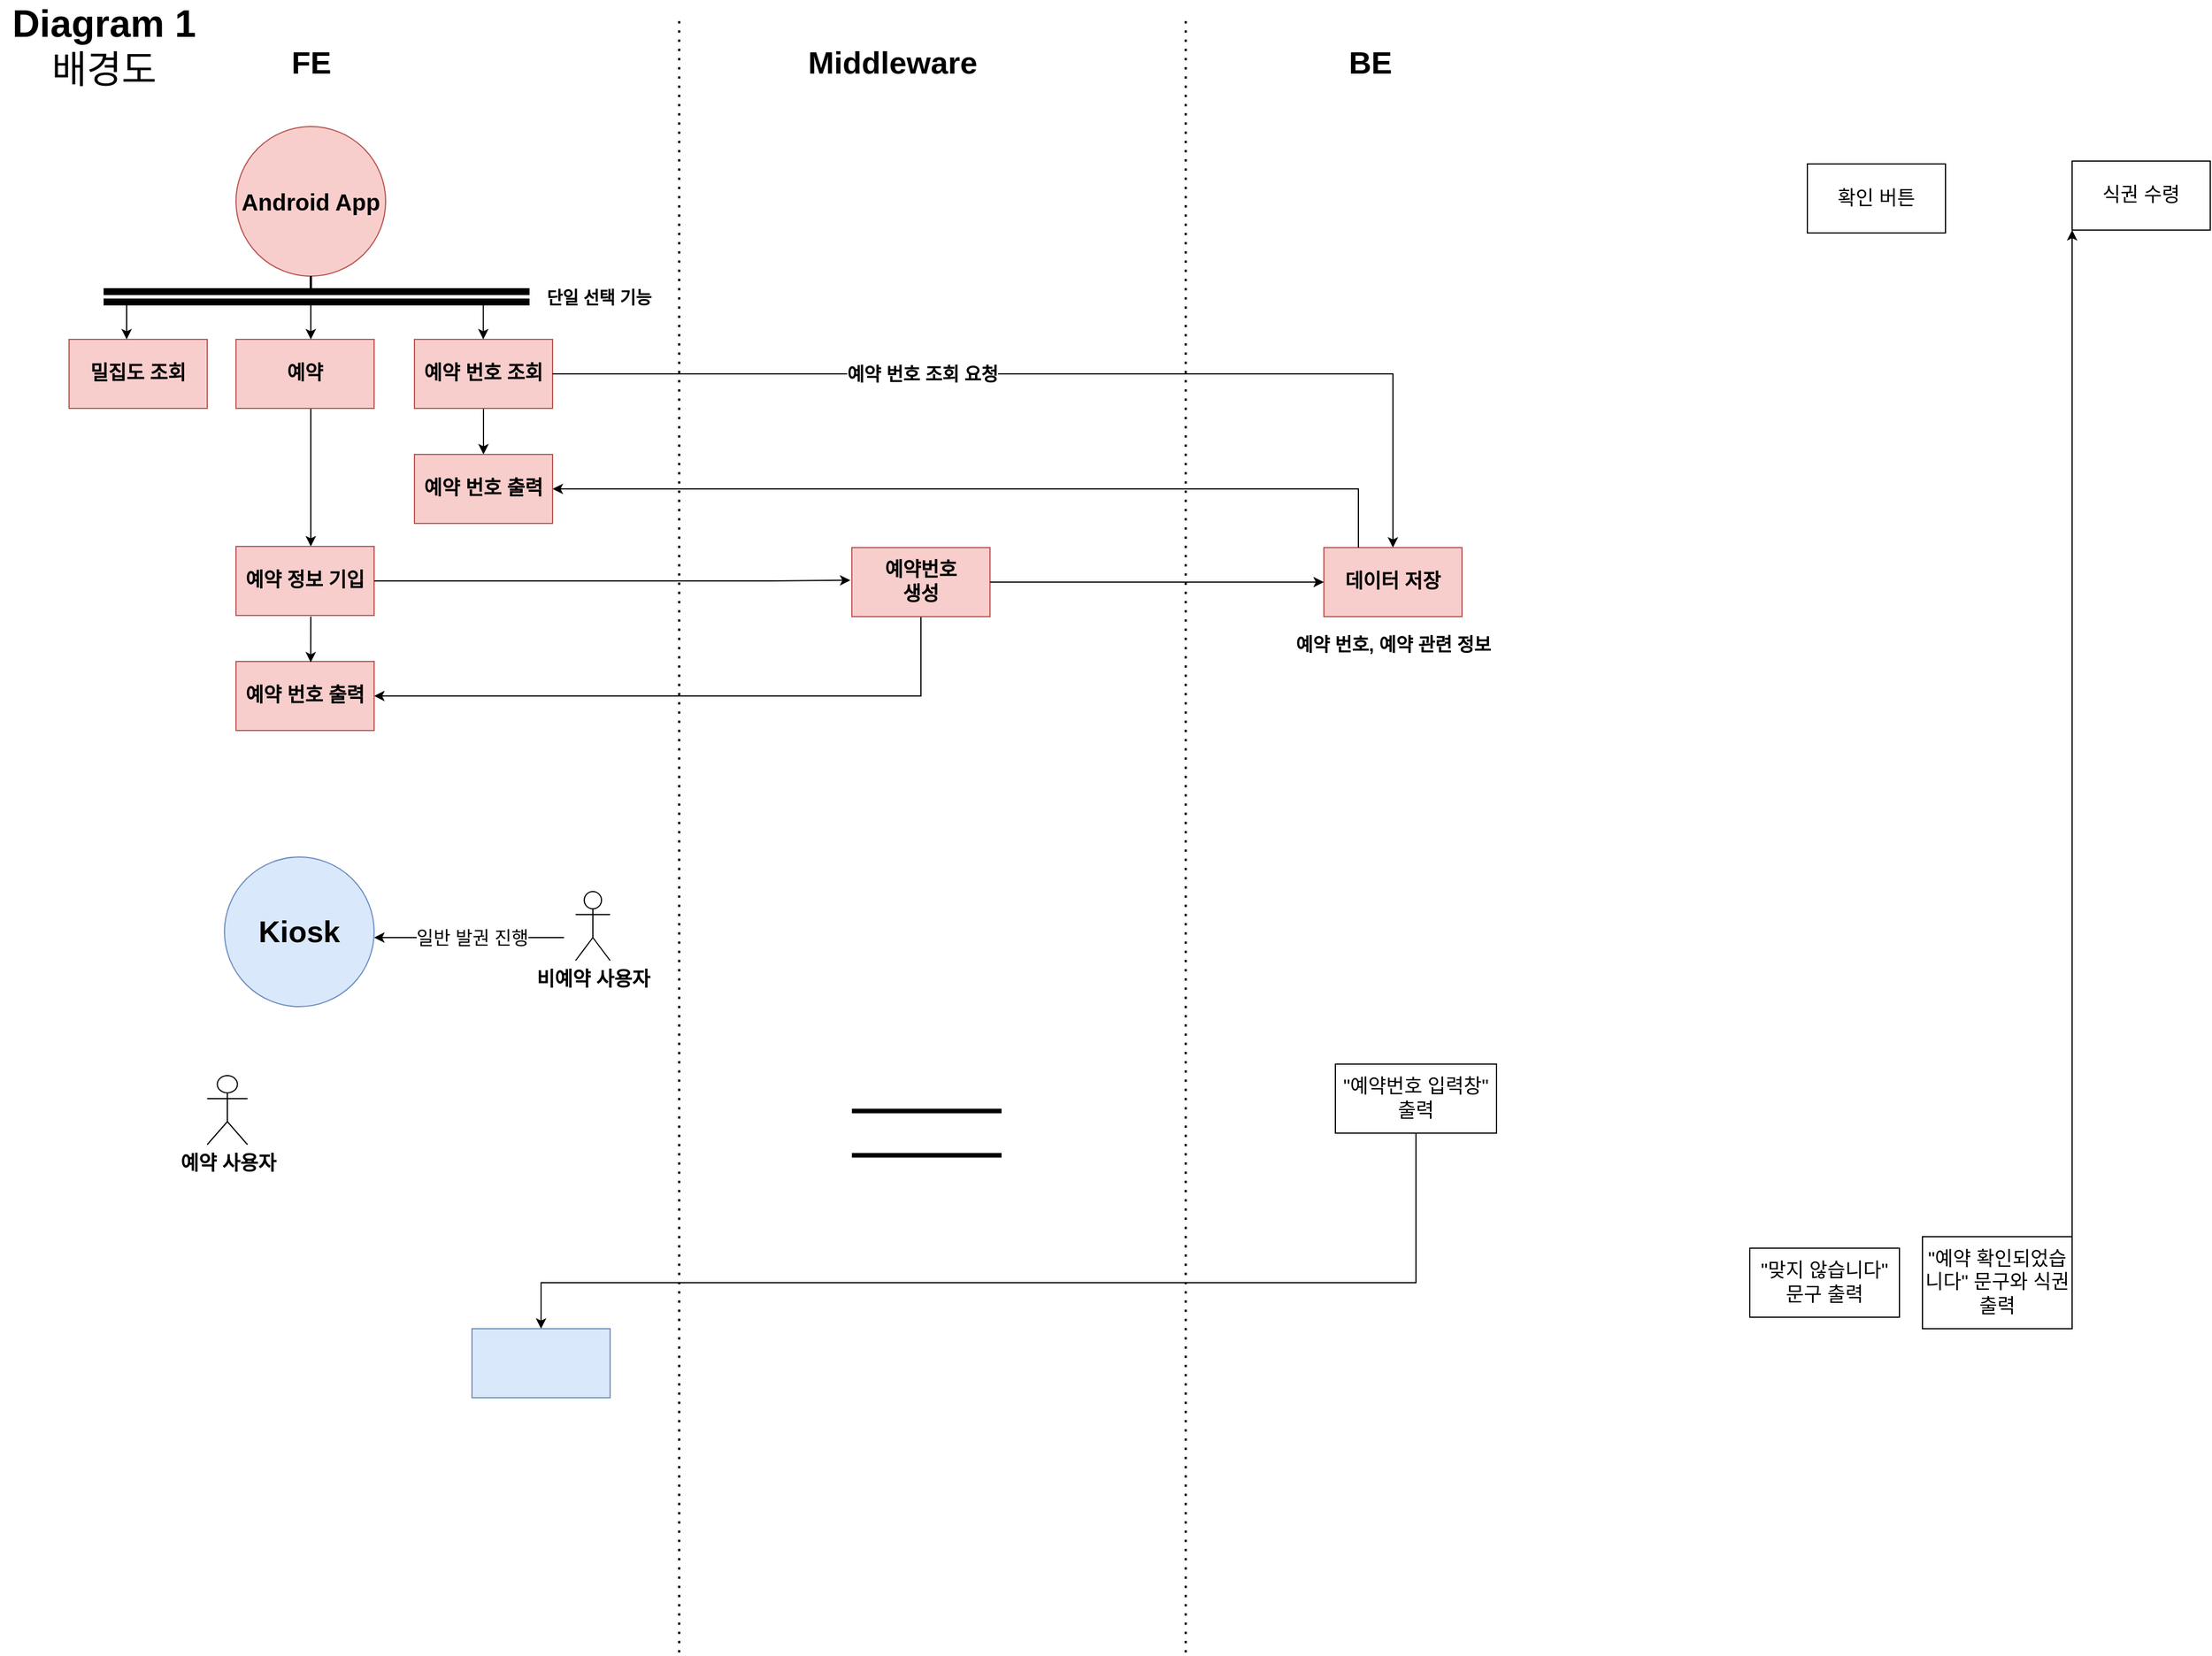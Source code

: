 <mxfile version="17.4.2" type="github"><diagram id="_oOT7E-q7vtRDTMMootX" name="Page-1"><mxGraphModel dx="9000" dy="5080" grid="1" gridSize="10" guides="1" tooltips="1" connect="1" arrows="1" fold="1" page="1" pageScale="1" pageWidth="1100" pageHeight="850" background="none" math="0" shadow="0"><root><mxCell id="0"/><mxCell id="1" parent="0"/><mxCell id="WD3ALiDRtXTudYih0hBq-5" value="&lt;b&gt;&lt;font style=&quot;font-size: 27px&quot;&gt;FE&lt;/font&gt;&lt;/b&gt;" style="text;html=1;align=center;verticalAlign=middle;resizable=0;points=[];autosize=1;strokeColor=none;fillColor=none;fontSize=13;" parent="1" vertex="1"><mxGeometry x="255" y="75" width="50" height="30" as="geometry"/></mxCell><mxCell id="WD3ALiDRtXTudYih0hBq-6" value="&lt;b&gt;&lt;font style=&quot;font-size: 27px&quot;&gt;Middleware&lt;/font&gt;&lt;/b&gt;" style="text;html=1;align=center;verticalAlign=middle;resizable=0;points=[];autosize=1;strokeColor=none;fillColor=none;fontSize=13;" parent="1" vertex="1"><mxGeometry x="705" y="75" width="160" height="30" as="geometry"/></mxCell><mxCell id="WD3ALiDRtXTudYih0hBq-8" value="&lt;font style=&quot;font-size: 33px&quot;&gt;&lt;b&gt;Diagram 1&lt;/b&gt;&lt;br&gt;배경도&lt;br&gt;&lt;/font&gt;" style="text;html=1;align=center;verticalAlign=middle;resizable=0;points=[];autosize=1;strokeColor=none;fillColor=none;fontSize=13;" parent="1" vertex="1"><mxGeometry x="10" y="50" width="180" height="50" as="geometry"/></mxCell><mxCell id="F8nuYtDUGBIG6I0Ywhw5-11" value="" style="edgeStyle=orthogonalEdgeStyle;rounded=0;orthogonalLoop=1;jettySize=auto;html=1;fontSize=18;strokeWidth=1;" edge="1" parent="1" source="WD3ALiDRtXTudYih0hBq-17" target="F8nuYtDUGBIG6I0Ywhw5-10"><mxGeometry relative="1" as="geometry"><Array as="points"><mxPoint x="280" y="420"/><mxPoint x="280" y="420"/></Array></mxGeometry></mxCell><mxCell id="WD3ALiDRtXTudYih0hBq-17" value="&lt;b&gt;예약&lt;/b&gt;" style="rounded=0;whiteSpace=wrap;html=1;fontSize=17;fillColor=#f8cecc;strokeColor=#b85450;" parent="1" vertex="1"><mxGeometry x="215" y="330" width="120" height="60" as="geometry"/></mxCell><mxCell id="WD3ALiDRtXTudYih0hBq-18" value="&lt;b&gt;데이터 저장&lt;/b&gt;" style="rounded=0;whiteSpace=wrap;html=1;fontSize=17;fillColor=#f8cecc;strokeColor=#b85450;" parent="1" vertex="1"><mxGeometry x="1160" y="511" width="120" height="60" as="geometry"/></mxCell><mxCell id="F8nuYtDUGBIG6I0Ywhw5-35" value="" style="edgeStyle=orthogonalEdgeStyle;rounded=0;orthogonalLoop=1;jettySize=auto;html=1;fontSize=16;strokeWidth=1;" edge="1" parent="1" source="WD3ALiDRtXTudYih0hBq-21" target="F8nuYtDUGBIG6I0Ywhw5-34"><mxGeometry relative="1" as="geometry"><Array as="points"><mxPoint x="810" y="640"/></Array></mxGeometry></mxCell><mxCell id="WD3ALiDRtXTudYih0hBq-21" value="&lt;b&gt;예약번호&lt;br&gt;생성&lt;/b&gt;" style="rounded=0;whiteSpace=wrap;html=1;fontSize=17;fillColor=#f8cecc;strokeColor=#b85450;" parent="1" vertex="1"><mxGeometry x="750" y="511" width="120" height="60" as="geometry"/></mxCell><mxCell id="WD3ALiDRtXTudYih0hBq-29" value="&lt;b&gt;&lt;font style=&quot;font-size: 27px&quot;&gt;BE&lt;/font&gt;&lt;/b&gt;" style="text;html=1;align=center;verticalAlign=middle;resizable=0;points=[];autosize=1;strokeColor=none;fillColor=none;fontSize=13;" parent="1" vertex="1"><mxGeometry x="1175" y="75" width="50" height="30" as="geometry"/></mxCell><mxCell id="WD3ALiDRtXTudYih0hBq-30" value="&quot;예약번호 입력창&quot; 출력" style="rounded=0;whiteSpace=wrap;html=1;fontSize=17;" parent="1" vertex="1"><mxGeometry x="1170" y="960" width="140" height="60" as="geometry"/></mxCell><mxCell id="F8nuYtDUGBIG6I0Ywhw5-45" value="" style="edgeStyle=orthogonalEdgeStyle;rounded=0;orthogonalLoop=1;jettySize=auto;html=1;fontSize=20;strokeWidth=1;exitX=0.5;exitY=1;exitDx=0;exitDy=0;" edge="1" parent="1" source="WD3ALiDRtXTudYih0hBq-30" target="F8nuYtDUGBIG6I0Ywhw5-44"><mxGeometry relative="1" as="geometry"><mxPoint x="1350" y="1030" as="sourcePoint"/><Array as="points"><mxPoint x="1240" y="1150"/></Array></mxGeometry></mxCell><mxCell id="WD3ALiDRtXTudYih0hBq-34" value="확인 버튼" style="rounded=0;whiteSpace=wrap;html=1;fontSize=17;" parent="1" vertex="1"><mxGeometry x="1580" y="177.5" width="120" height="60" as="geometry"/></mxCell><mxCell id="WD3ALiDRtXTudYih0hBq-37" value="&quot;예약 확인되었습니다&quot; 문구와 식권 출력" style="rounded=0;whiteSpace=wrap;html=1;fontSize=17;" parent="1" vertex="1"><mxGeometry x="1680" y="1110" width="130" height="80" as="geometry"/></mxCell><mxCell id="WD3ALiDRtXTudYih0hBq-38" value="&quot;맞지 않습니다&quot; 문구 출력" style="rounded=0;whiteSpace=wrap;html=1;fontSize=17;" parent="1" vertex="1"><mxGeometry x="1530" y="1120" width="130" height="60" as="geometry"/></mxCell><mxCell id="WD3ALiDRtXTudYih0hBq-45" value="식권 수령" style="rounded=0;whiteSpace=wrap;html=1;fontSize=17;" parent="1" vertex="1"><mxGeometry x="1810" y="175" width="120" height="60" as="geometry"/></mxCell><mxCell id="WD3ALiDRtXTudYih0hBq-46" value="" style="endArrow=classic;html=1;rounded=0;fontSize=17;exitX=1;exitY=0;exitDx=0;exitDy=0;entryX=0;entryY=1;entryDx=0;entryDy=0;" parent="1" source="WD3ALiDRtXTudYih0hBq-37" target="WD3ALiDRtXTudYih0hBq-45" edge="1"><mxGeometry width="50" height="50" relative="1" as="geometry"><mxPoint x="1810" y="1090" as="sourcePoint"/><mxPoint x="1860" y="1040" as="targetPoint"/></mxGeometry></mxCell><mxCell id="F8nuYtDUGBIG6I0Ywhw5-1" value="&lt;font style=&quot;font-size: 20px&quot;&gt;&lt;b&gt;Android App&lt;/b&gt;&lt;/font&gt;" style="ellipse;whiteSpace=wrap;html=1;aspect=fixed;fillColor=#f8cecc;strokeColor=#b85450;" vertex="1" parent="1"><mxGeometry x="215" y="145" width="130" height="130" as="geometry"/></mxCell><mxCell id="F8nuYtDUGBIG6I0Ywhw5-4" value="&lt;b&gt;밀집도 조회&lt;/b&gt;" style="rounded=0;whiteSpace=wrap;html=1;fontSize=17;fillColor=#f8cecc;strokeColor=#b85450;" vertex="1" parent="1"><mxGeometry x="70" y="330" width="120" height="60" as="geometry"/></mxCell><mxCell id="F8nuYtDUGBIG6I0Ywhw5-5" value="" style="shape=link;html=1;rounded=0;fontSize=18;strokeWidth=6;" edge="1" parent="1"><mxGeometry width="100" relative="1" as="geometry"><mxPoint x="100" y="293" as="sourcePoint"/><mxPoint x="470" y="293" as="targetPoint"/></mxGeometry></mxCell><mxCell id="F8nuYtDUGBIG6I0Ywhw5-7" value="" style="endArrow=classic;html=1;rounded=0;fontSize=18;" edge="1" parent="1" target="F8nuYtDUGBIG6I0Ywhw5-4"><mxGeometry width="50" height="50" relative="1" as="geometry"><mxPoint x="120" y="300" as="sourcePoint"/><mxPoint x="270" y="240" as="targetPoint"/><Array as="points"><mxPoint x="120" y="330"/></Array></mxGeometry></mxCell><mxCell id="F8nuYtDUGBIG6I0Ywhw5-8" value="" style="endArrow=classic;html=1;rounded=0;fontSize=18;" edge="1" parent="1"><mxGeometry width="50" height="50" relative="1" as="geometry"><mxPoint x="280" y="300" as="sourcePoint"/><mxPoint x="280" y="330" as="targetPoint"/><Array as="points"><mxPoint x="280" y="330"/></Array></mxGeometry></mxCell><mxCell id="F8nuYtDUGBIG6I0Ywhw5-9" value="" style="endArrow=none;html=1;rounded=0;fontSize=18;strokeWidth=2;" edge="1" parent="1" target="F8nuYtDUGBIG6I0Ywhw5-1"><mxGeometry width="50" height="50" relative="1" as="geometry"><mxPoint x="280" y="286" as="sourcePoint"/><mxPoint x="280" y="276" as="targetPoint"/></mxGeometry></mxCell><mxCell id="F8nuYtDUGBIG6I0Ywhw5-10" value="&lt;b&gt;예약 정보 기입&lt;/b&gt;" style="rounded=0;whiteSpace=wrap;html=1;fontSize=17;fillColor=#f8cecc;strokeColor=#b85450;" vertex="1" parent="1"><mxGeometry x="215" y="510" width="120" height="60" as="geometry"/></mxCell><mxCell id="F8nuYtDUGBIG6I0Ywhw5-12" value="" style="endArrow=classic;html=1;rounded=0;fontSize=18;strokeWidth=1;exitX=1;exitY=0.5;exitDx=0;exitDy=0;entryX=-0.011;entryY=0.473;entryDx=0;entryDy=0;entryPerimeter=0;" edge="1" parent="1" source="F8nuYtDUGBIG6I0Ywhw5-10" target="WD3ALiDRtXTudYih0hBq-21"><mxGeometry width="50" height="50" relative="1" as="geometry"><mxPoint x="420" y="560" as="sourcePoint"/><mxPoint x="720" y="560" as="targetPoint"/><Array as="points"><mxPoint x="680" y="540"/></Array></mxGeometry></mxCell><mxCell id="F8nuYtDUGBIG6I0Ywhw5-13" value="" style="endArrow=classic;html=1;rounded=0;fontSize=18;strokeWidth=1;entryX=0;entryY=0.5;entryDx=0;entryDy=0;exitX=1;exitY=0.5;exitDx=0;exitDy=0;" edge="1" parent="1" source="WD3ALiDRtXTudYih0hBq-21" target="WD3ALiDRtXTudYih0hBq-18"><mxGeometry width="50" height="50" relative="1" as="geometry"><mxPoint x="840" y="559.55" as="sourcePoint"/><mxPoint x="1159.16" y="568.76" as="targetPoint"/></mxGeometry></mxCell><mxCell id="F8nuYtDUGBIG6I0Ywhw5-26" value="" style="edgeStyle=orthogonalEdgeStyle;rounded=0;orthogonalLoop=1;jettySize=auto;html=1;fontSize=13;strokeWidth=1;" edge="1" parent="1" source="F8nuYtDUGBIG6I0Ywhw5-15" target="F8nuYtDUGBIG6I0Ywhw5-25"><mxGeometry relative="1" as="geometry"/></mxCell><mxCell id="F8nuYtDUGBIG6I0Ywhw5-15" value="&lt;b&gt;예약 번호 조회&lt;/b&gt;" style="rounded=0;whiteSpace=wrap;html=1;fontSize=17;fillColor=#f8cecc;strokeColor=#b85450;" vertex="1" parent="1"><mxGeometry x="370" y="330" width="120" height="60" as="geometry"/></mxCell><mxCell id="F8nuYtDUGBIG6I0Ywhw5-16" value="" style="endArrow=classic;html=1;rounded=0;fontSize=18;" edge="1" parent="1"><mxGeometry width="50" height="50" relative="1" as="geometry"><mxPoint x="429.83" y="300.0" as="sourcePoint"/><mxPoint x="429.83" y="330.0" as="targetPoint"/><Array as="points"><mxPoint x="429.83" y="330"/></Array></mxGeometry></mxCell><mxCell id="F8nuYtDUGBIG6I0Ywhw5-17" value="&lt;font style=&quot;font-size: 16px&quot;&gt;&lt;b&gt;예약 번호, 예약 관련 정보&lt;/b&gt;&lt;/font&gt;" style="text;html=1;align=center;verticalAlign=middle;resizable=0;points=[];autosize=1;strokeColor=none;fillColor=none;fontSize=18;" vertex="1" parent="1"><mxGeometry x="1120" y="580" width="200" height="30" as="geometry"/></mxCell><mxCell id="F8nuYtDUGBIG6I0Ywhw5-18" value="&lt;font size=&quot;1&quot;&gt;&lt;b style=&quot;font-size: 15px&quot;&gt;단일 선택 기능&lt;/b&gt;&lt;/font&gt;" style="text;html=1;align=center;verticalAlign=middle;resizable=0;points=[];autosize=1;strokeColor=none;fillColor=none;fontSize=15;" vertex="1" parent="1"><mxGeometry x="475" y="278" width="110" height="30" as="geometry"/></mxCell><mxCell id="F8nuYtDUGBIG6I0Ywhw5-19" value="" style="endArrow=classic;html=1;rounded=0;fontSize=13;strokeWidth=1;entryX=0.5;entryY=0;entryDx=0;entryDy=0;" edge="1" parent="1" target="WD3ALiDRtXTudYih0hBq-18"><mxGeometry width="50" height="50" relative="1" as="geometry"><mxPoint x="490" y="360" as="sourcePoint"/><mxPoint x="720" y="360" as="targetPoint"/><Array as="points"><mxPoint x="1220" y="360"/></Array></mxGeometry></mxCell><mxCell id="F8nuYtDUGBIG6I0Ywhw5-21" value="예약 번호 조회 요청" style="edgeLabel;html=1;align=center;verticalAlign=middle;resizable=0;points=[];fontSize=16;fontStyle=1" vertex="1" connectable="0" parent="F8nuYtDUGBIG6I0Ywhw5-19"><mxGeometry x="-0.302" y="1" relative="1" as="geometry"><mxPoint x="13" y="1" as="offset"/></mxGeometry></mxCell><mxCell id="F8nuYtDUGBIG6I0Ywhw5-24" value="" style="endArrow=classic;html=1;rounded=0;fontSize=13;strokeWidth=1;exitX=0.25;exitY=0;exitDx=0;exitDy=0;" edge="1" parent="1" source="WD3ALiDRtXTudYih0hBq-18"><mxGeometry width="50" height="50" relative="1" as="geometry"><mxPoint x="1253.478" y="330" as="sourcePoint"/><mxPoint x="490" y="460" as="targetPoint"/><Array as="points"><mxPoint x="1190" y="460"/><mxPoint x="1180" y="460"/></Array></mxGeometry></mxCell><mxCell id="F8nuYtDUGBIG6I0Ywhw5-25" value="&lt;b&gt;예약 번호 출력&lt;/b&gt;" style="whiteSpace=wrap;html=1;fontSize=17;rounded=0;fillColor=#f8cecc;strokeColor=#b85450;" vertex="1" parent="1"><mxGeometry x="370" y="430" width="120" height="60" as="geometry"/></mxCell><mxCell id="F8nuYtDUGBIG6I0Ywhw5-27" value="&lt;font style=&quot;font-size: 17px&quot;&gt;&lt;b&gt;예약 사용자&lt;/b&gt;&lt;/font&gt;" style="shape=umlActor;verticalLabelPosition=bottom;verticalAlign=top;html=1;outlineConnect=0;fontSize=13;" vertex="1" parent="1"><mxGeometry x="190" y="970" width="35" height="60" as="geometry"/></mxCell><mxCell id="F8nuYtDUGBIG6I0Ywhw5-28" value="&lt;font style=&quot;font-size: 26px&quot;&gt;&lt;b&gt;Kiosk&lt;/b&gt;&lt;/font&gt;" style="ellipse;whiteSpace=wrap;html=1;aspect=fixed;fillColor=#dae8fc;strokeColor=#6c8ebf;" vertex="1" parent="1"><mxGeometry x="205" y="780" width="130" height="130" as="geometry"/></mxCell><mxCell id="F8nuYtDUGBIG6I0Ywhw5-29" value="&lt;font style=&quot;font-size: 17px&quot;&gt;&lt;b&gt;비예약 사용자&lt;/b&gt;&lt;/font&gt;" style="shape=umlActor;verticalLabelPosition=bottom;verticalAlign=top;html=1;outlineConnect=0;fontSize=13;" vertex="1" parent="1"><mxGeometry x="510" y="810" width="30" height="60" as="geometry"/></mxCell><mxCell id="F8nuYtDUGBIG6I0Ywhw5-34" value="&lt;b&gt;예약 번호 출력&lt;/b&gt;" style="whiteSpace=wrap;html=1;fontSize=17;fillColor=#f8cecc;strokeColor=#b85450;rounded=0;" vertex="1" parent="1"><mxGeometry x="215" y="610" width="120" height="60" as="geometry"/></mxCell><mxCell id="F8nuYtDUGBIG6I0Ywhw5-37" value="" style="endArrow=classic;html=1;rounded=0;fontSize=16;strokeWidth=1;entryX=0.541;entryY=0.013;entryDx=0;entryDy=0;entryPerimeter=0;" edge="1" parent="1" target="F8nuYtDUGBIG6I0Ywhw5-34"><mxGeometry width="50" height="50" relative="1" as="geometry"><mxPoint x="280" y="571" as="sourcePoint"/><mxPoint x="330" y="521" as="targetPoint"/></mxGeometry></mxCell><mxCell id="F8nuYtDUGBIG6I0Ywhw5-42" value="" style="endArrow=none;dashed=1;html=1;dashPattern=1 3;strokeWidth=2;rounded=0;fontSize=16;" edge="1" parent="1"><mxGeometry width="50" height="50" relative="1" as="geometry"><mxPoint x="600" y="1471.429" as="sourcePoint"/><mxPoint x="600" y="50" as="targetPoint"/></mxGeometry></mxCell><mxCell id="F8nuYtDUGBIG6I0Ywhw5-43" value="" style="endArrow=none;dashed=1;html=1;dashPattern=1 3;strokeWidth=2;rounded=0;fontSize=16;" edge="1" parent="1"><mxGeometry width="50" height="50" relative="1" as="geometry"><mxPoint x="1040" y="1471.429" as="sourcePoint"/><mxPoint x="1040" y="50" as="targetPoint"/></mxGeometry></mxCell><mxCell id="F8nuYtDUGBIG6I0Ywhw5-44" value="" style="rounded=0;whiteSpace=wrap;html=1;fontSize=17;fillColor=#dae8fc;strokeColor=#6c8ebf;" vertex="1" parent="1"><mxGeometry x="420" y="1190" width="120" height="60" as="geometry"/></mxCell><mxCell id="F8nuYtDUGBIG6I0Ywhw5-46" value="" style="shape=link;html=1;rounded=0;fontSize=18;strokeWidth=4;width=35.556;" edge="1" parent="1"><mxGeometry width="100" relative="1" as="geometry"><mxPoint x="750" y="1020" as="sourcePoint"/><mxPoint x="880" y="1020" as="targetPoint"/></mxGeometry></mxCell><mxCell id="F8nuYtDUGBIG6I0Ywhw5-52" value="" style="endArrow=classic;html=1;rounded=0;fontSize=16;strokeWidth=1;" edge="1" parent="1"><mxGeometry width="50" height="50" relative="1" as="geometry"><mxPoint x="500" y="850" as="sourcePoint"/><mxPoint x="335" y="850" as="targetPoint"/></mxGeometry></mxCell><mxCell id="F8nuYtDUGBIG6I0Ywhw5-53" value="일반 발권 진행" style="edgeLabel;html=1;align=center;verticalAlign=middle;resizable=0;points=[];fontSize=16;" vertex="1" connectable="0" parent="F8nuYtDUGBIG6I0Ywhw5-52"><mxGeometry x="0.224" y="1" relative="1" as="geometry"><mxPoint x="21" y="-1" as="offset"/></mxGeometry></mxCell></root></mxGraphModel></diagram></mxfile>
